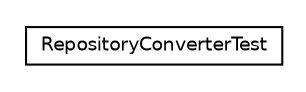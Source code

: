 #!/usr/local/bin/dot
#
# Class diagram 
# Generated by UmlGraph version 4.6 (http://www.spinellis.gr/sw/umlgraph)
#

digraph G {
	edge [fontname="Helvetica",fontsize=10,labelfontname="Helvetica",labelfontsize=10];
	node [fontname="Helvetica",fontsize=10,shape=plaintext];
	// org.apache.maven.archiva.converter.RepositoryConverterTest
	c8720 [label=<<table border="0" cellborder="1" cellspacing="0" cellpadding="2" port="p" href="./RepositoryConverterTest.html">
		<tr><td><table border="0" cellspacing="0" cellpadding="1">
			<tr><td> RepositoryConverterTest </td></tr>
		</table></td></tr>
		</table>>, fontname="Helvetica", fontcolor="black", fontsize=9.0];
}

